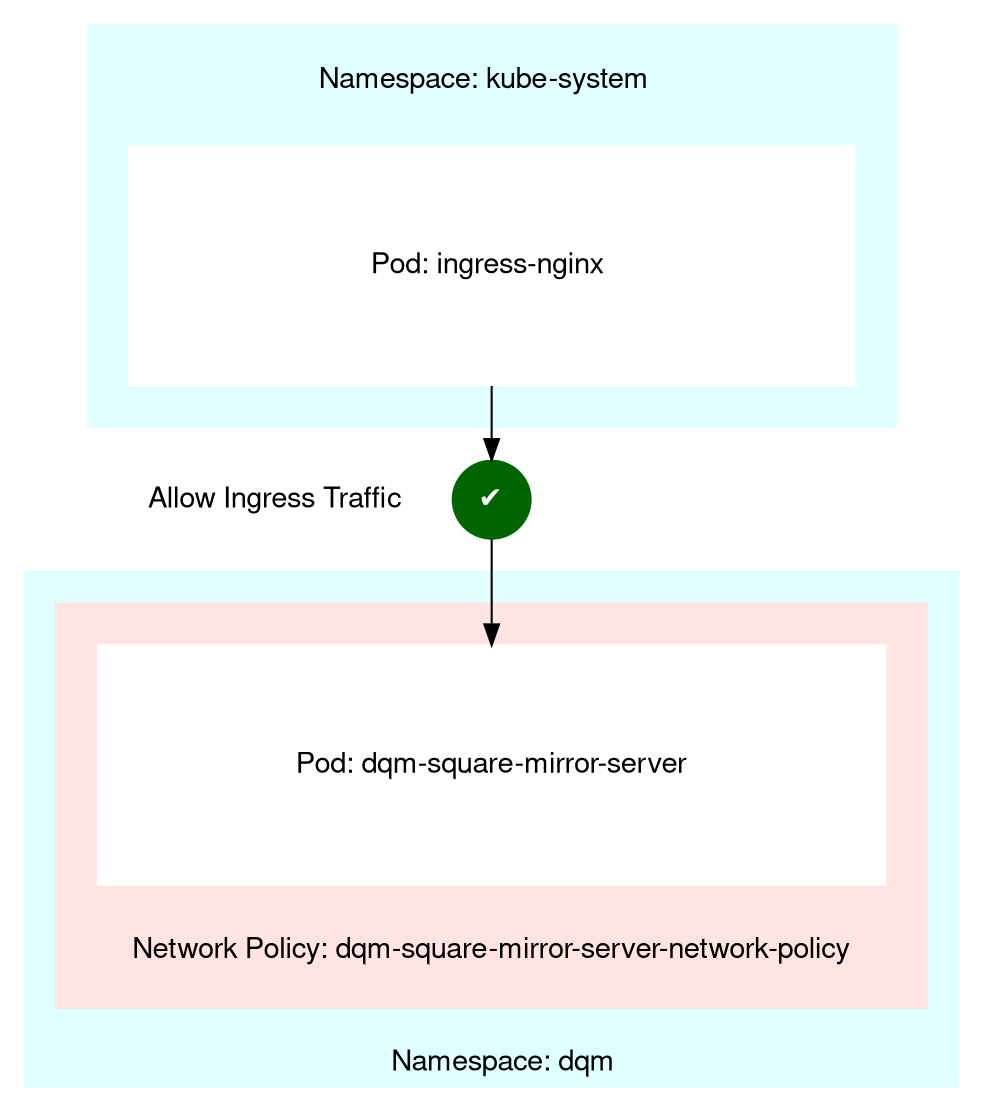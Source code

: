 digraph G {

	fontname="Helvetica,Arial,sans-serif"
	node [fontname="Helvetica,Arial,sans-serif"]
	edge [fontname="Helvetica,Arial,sans-serif"]
	rankdir=TB
    rank=same; httpgo; auth_proxy_server; tick;
    httpgo[style=filled, color=white, shape=box]
    auth_proxy_server[style=filled, color=white, shape=box]

	subgraph cluster_0 {
		style=filled;
		color=lightcyan;
		node [style=filled, color=white, shape=box];
		auth_proxy_server [label="    Pod: ingress-nginx     ", margin="1.4,0.7"]
		label = " \n                      Namespace: kube-system                        ";
		labeljust="c"
		margin=20;
	}

	subgraph cluster_1 {
	    style=filled;
		color=lightcyan;
		node [style=filled, shape=box];
		label = "   Namespace: dqm";
		labelloc=b;
		labeljust="c"
		margin=15;
		
		subgraph cluster_2 {
		    nodesep=1;
		    style=filled;
		    color=mistyrose;
		    label="Network Policy: dqm-square-mirror-server-network-policy\n\n"
		    labeljust="c"
		    labelloc=b;
		    margin=20;
		    httpgo[label="            Pod: dqm-square-mirror-server            ", labeljust="c", color=white, margin=0.7 ]
		    //space [label=""style=invis]
		    //space -> httpgo [style=invis, minlen=1]
		}
	}
	subgraph cluster_4 {
		color=white
		//label = "\lAllow Ingress Traffic";
		allow_label[color=white, margin=0, label="Allow Ingress Traffic"]
		tick[shape=circle, style=filled, color=darkgreen, fontcolor=white label=<&#10004;>]
	}
	
	
	auth_proxy_server -> tick [minlen=1]
	tick -> httpgo[]

}